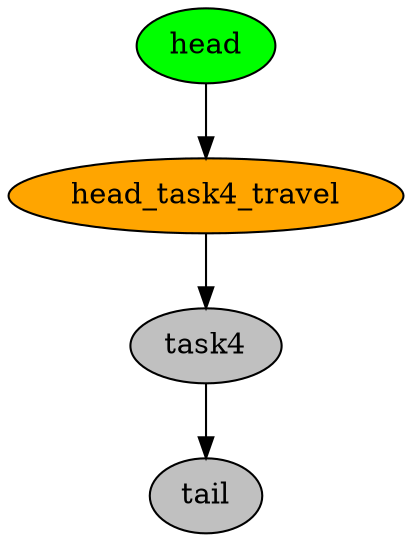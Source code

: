 digraph timeline {
head[label="head",style=filled,fillcolor=green,fontcolor=black];
head_task4_travel[label="head_task4_travel",style=filled,fillcolor=orange,fontcolor=black];
task4[label="task4",style=filled,fillcolor=gray,fontcolor=black];
tail[label="tail",style=filled,fillcolor=gray,fontcolor=black];
"head"->"head_task4_travel"[color=black];
"head_task4_travel"->"task4"[color=black];
"task4"->"tail"[color=black];
}
